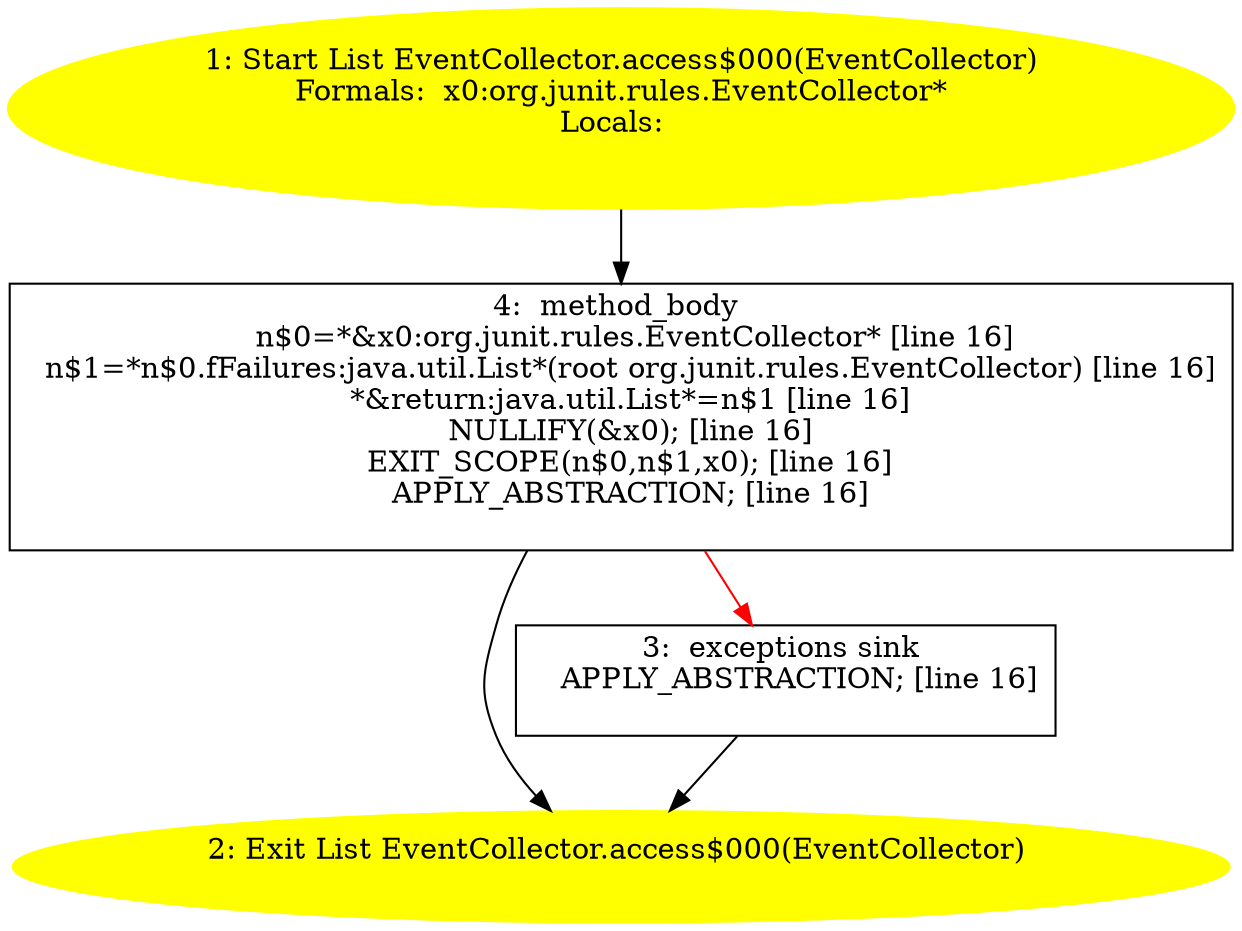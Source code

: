 /* @generated */
digraph cfg {
"org.junit.rules.EventCollector.access$000(org.junit.rules.EventCollector):java.util.List.b398b72ff17acdcf9b5fbfc35991e162_1" [label="1: Start List EventCollector.access$000(EventCollector)\nFormals:  x0:org.junit.rules.EventCollector*\nLocals:  \n  " color=yellow style=filled]
	

	 "org.junit.rules.EventCollector.access$000(org.junit.rules.EventCollector):java.util.List.b398b72ff17acdcf9b5fbfc35991e162_1" -> "org.junit.rules.EventCollector.access$000(org.junit.rules.EventCollector):java.util.List.b398b72ff17acdcf9b5fbfc35991e162_4" ;
"org.junit.rules.EventCollector.access$000(org.junit.rules.EventCollector):java.util.List.b398b72ff17acdcf9b5fbfc35991e162_2" [label="2: Exit List EventCollector.access$000(EventCollector) \n  " color=yellow style=filled]
	

"org.junit.rules.EventCollector.access$000(org.junit.rules.EventCollector):java.util.List.b398b72ff17acdcf9b5fbfc35991e162_3" [label="3:  exceptions sink \n   APPLY_ABSTRACTION; [line 16]\n " shape="box"]
	

	 "org.junit.rules.EventCollector.access$000(org.junit.rules.EventCollector):java.util.List.b398b72ff17acdcf9b5fbfc35991e162_3" -> "org.junit.rules.EventCollector.access$000(org.junit.rules.EventCollector):java.util.List.b398b72ff17acdcf9b5fbfc35991e162_2" ;
"org.junit.rules.EventCollector.access$000(org.junit.rules.EventCollector):java.util.List.b398b72ff17acdcf9b5fbfc35991e162_4" [label="4:  method_body \n   n$0=*&x0:org.junit.rules.EventCollector* [line 16]\n  n$1=*n$0.fFailures:java.util.List*(root org.junit.rules.EventCollector) [line 16]\n  *&return:java.util.List*=n$1 [line 16]\n  NULLIFY(&x0); [line 16]\n  EXIT_SCOPE(n$0,n$1,x0); [line 16]\n  APPLY_ABSTRACTION; [line 16]\n " shape="box"]
	

	 "org.junit.rules.EventCollector.access$000(org.junit.rules.EventCollector):java.util.List.b398b72ff17acdcf9b5fbfc35991e162_4" -> "org.junit.rules.EventCollector.access$000(org.junit.rules.EventCollector):java.util.List.b398b72ff17acdcf9b5fbfc35991e162_2" ;
	 "org.junit.rules.EventCollector.access$000(org.junit.rules.EventCollector):java.util.List.b398b72ff17acdcf9b5fbfc35991e162_4" -> "org.junit.rules.EventCollector.access$000(org.junit.rules.EventCollector):java.util.List.b398b72ff17acdcf9b5fbfc35991e162_3" [color="red" ];
}
